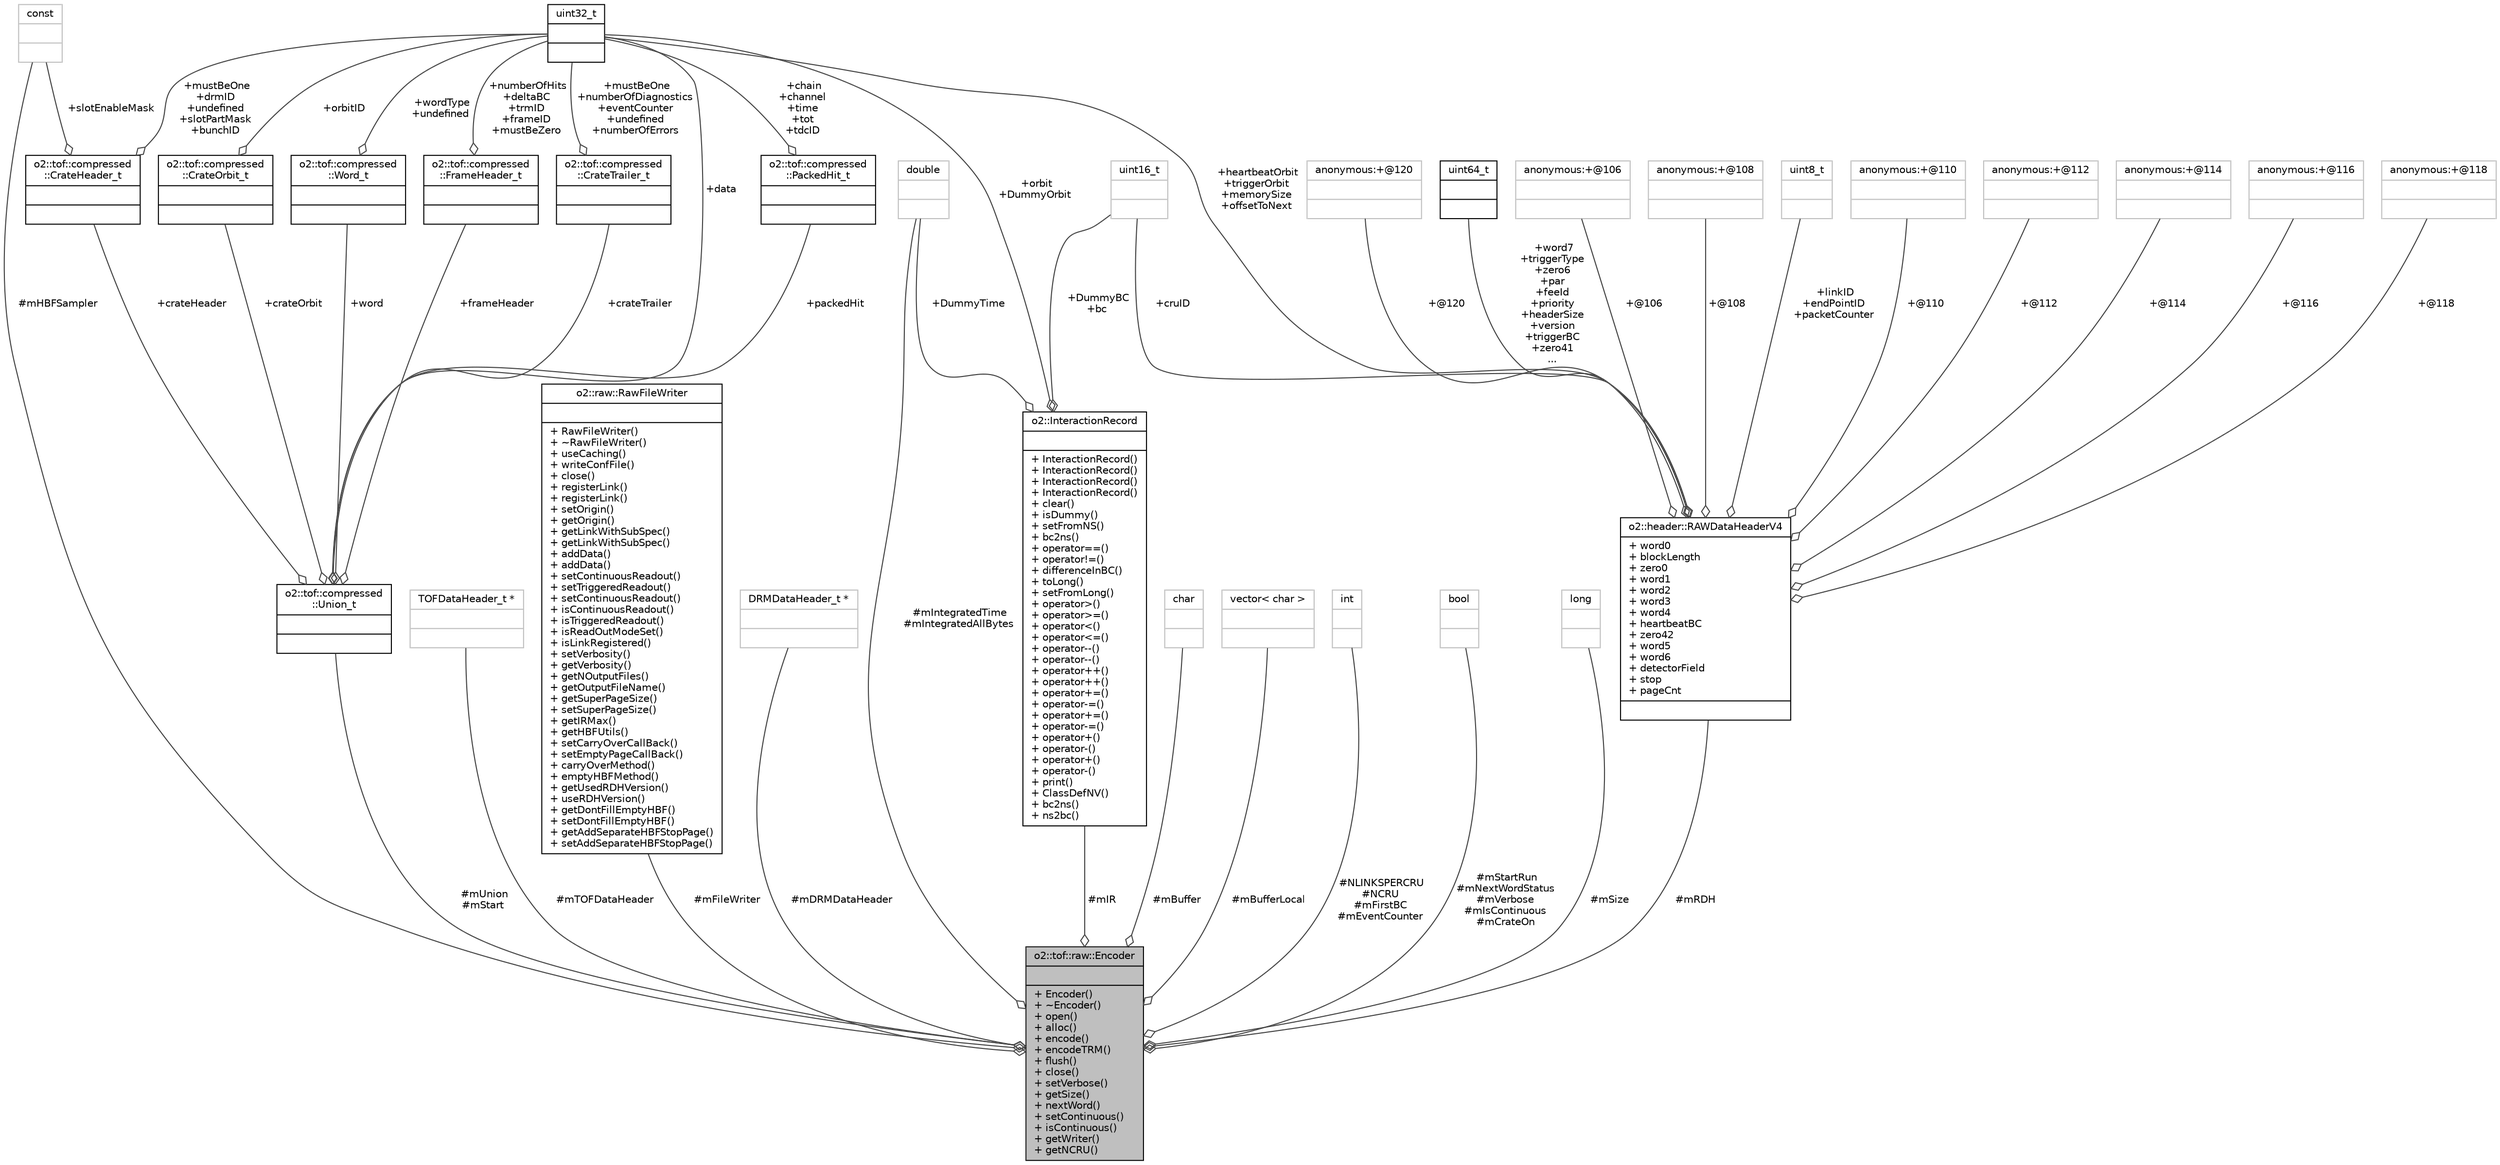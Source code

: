 digraph "o2::tof::raw::Encoder"
{
 // INTERACTIVE_SVG=YES
  bgcolor="transparent";
  edge [fontname="Helvetica",fontsize="10",labelfontname="Helvetica",labelfontsize="10"];
  node [fontname="Helvetica",fontsize="10",shape=record];
  Node1 [label="{o2::tof::raw::Encoder\n||+ Encoder()\l+ ~Encoder()\l+ open()\l+ alloc()\l+ encode()\l+ encodeTRM()\l+ flush()\l+ close()\l+ setVerbose()\l+ getSize()\l+ nextWord()\l+ setContinuous()\l+ isContinuous()\l+ getWriter()\l+ getNCRU()\l}",height=0.2,width=0.4,color="black", fillcolor="grey75", style="filled", fontcolor="black"];
  Node2 -> Node1 [color="grey25",fontsize="10",style="solid",label=" #mIR" ,arrowhead="odiamond",fontname="Helvetica"];
  Node2 [label="{o2::InteractionRecord\n||+ InteractionRecord()\l+ InteractionRecord()\l+ InteractionRecord()\l+ InteractionRecord()\l+ clear()\l+ isDummy()\l+ setFromNS()\l+ bc2ns()\l+ operator==()\l+ operator!=()\l+ differenceInBC()\l+ toLong()\l+ setFromLong()\l+ operator\>()\l+ operator\>=()\l+ operator\<()\l+ operator\<=()\l+ operator--()\l+ operator--()\l+ operator++()\l+ operator++()\l+ operator+=()\l+ operator-=()\l+ operator+=()\l+ operator-=()\l+ operator+()\l+ operator-()\l+ operator+()\l+ operator-()\l+ print()\l+ ClassDefNV()\l+ bc2ns()\l+ ns2bc()\l}",height=0.2,width=0.4,color="black",URL="$d1/d21/structo2_1_1InteractionRecord.html"];
  Node3 -> Node2 [color="grey25",fontsize="10",style="solid",label=" +DummyTime" ,arrowhead="odiamond",fontname="Helvetica"];
  Node3 [label="{double\n||}",height=0.2,width=0.4,color="grey75"];
  Node4 -> Node2 [color="grey25",fontsize="10",style="solid",label=" +DummyBC\n+bc" ,arrowhead="odiamond",fontname="Helvetica"];
  Node4 [label="{uint16_t\n||}",height=0.2,width=0.4,color="grey75"];
  Node5 -> Node2 [color="grey25",fontsize="10",style="solid",label=" +orbit\n+DummyOrbit" ,arrowhead="odiamond",fontname="Helvetica"];
  Node5 [label="{uint32_t\n||}",height=0.2,width=0.4,color="black",URL="$d3/d87/classuint32__t.html"];
  Node6 -> Node1 [color="grey25",fontsize="10",style="solid",label=" #mTOFDataHeader" ,arrowhead="odiamond",fontname="Helvetica"];
  Node6 [label="{TOFDataHeader_t *\n||}",height=0.2,width=0.4,color="grey75"];
  Node3 -> Node1 [color="grey25",fontsize="10",style="solid",label=" #mIntegratedTime\n#mIntegratedAllBytes" ,arrowhead="odiamond",fontname="Helvetica"];
  Node7 -> Node1 [color="grey25",fontsize="10",style="solid",label=" #mFileWriter" ,arrowhead="odiamond",fontname="Helvetica"];
  Node7 [label="{o2::raw::RawFileWriter\n||+ RawFileWriter()\l+ ~RawFileWriter()\l+ useCaching()\l+ writeConfFile()\l+ close()\l+ registerLink()\l+ registerLink()\l+ setOrigin()\l+ getOrigin()\l+ getLinkWithSubSpec()\l+ getLinkWithSubSpec()\l+ addData()\l+ addData()\l+ setContinuousReadout()\l+ setTriggeredReadout()\l+ setContinuousReadout()\l+ isContinuousReadout()\l+ isTriggeredReadout()\l+ isReadOutModeSet()\l+ isLinkRegistered()\l+ setVerbosity()\l+ getVerbosity()\l+ getNOutputFiles()\l+ getOutputFileName()\l+ getSuperPageSize()\l+ setSuperPageSize()\l+ getIRMax()\l+ getHBFUtils()\l+ setCarryOverCallBack()\l+ setEmptyPageCallBack()\l+ carryOverMethod()\l+ emptyHBFMethod()\l+ getUsedRDHVersion()\l+ useRDHVersion()\l+ getDontFillEmptyHBF()\l+ setDontFillEmptyHBF()\l+ getAddSeparateHBFStopPage()\l+ setAddSeparateHBFStopPage()\l}",height=0.2,width=0.4,color="black",URL="$d0/d0d/classo2_1_1raw_1_1RawFileWriter.html"];
  Node8 -> Node1 [color="grey25",fontsize="10",style="solid",label=" #mDRMDataHeader" ,arrowhead="odiamond",fontname="Helvetica"];
  Node8 [label="{DRMDataHeader_t *\n||}",height=0.2,width=0.4,color="grey75"];
  Node9 -> Node1 [color="grey25",fontsize="10",style="solid",label=" #mUnion\n#mStart" ,arrowhead="odiamond",fontname="Helvetica"];
  Node9 [label="{o2::tof::compressed\l::Union_t\n||}",height=0.2,width=0.4,color="black",URL="$df/dd7/uniono2_1_1tof_1_1compressed_1_1Union__t.html"];
  Node10 -> Node9 [color="grey25",fontsize="10",style="solid",label=" +packedHit" ,arrowhead="odiamond",fontname="Helvetica"];
  Node10 [label="{o2::tof::compressed\l::PackedHit_t\n||}",height=0.2,width=0.4,color="black",URL="$df/d87/structo2_1_1tof_1_1compressed_1_1PackedHit__t.html"];
  Node5 -> Node10 [color="grey25",fontsize="10",style="solid",label=" +chain\n+channel\n+time\n+tot\n+tdcID" ,arrowhead="odiamond",fontname="Helvetica"];
  Node11 -> Node9 [color="grey25",fontsize="10",style="solid",label=" +crateTrailer" ,arrowhead="odiamond",fontname="Helvetica"];
  Node11 [label="{o2::tof::compressed\l::CrateTrailer_t\n||}",height=0.2,width=0.4,color="black",URL="$dc/d31/structo2_1_1tof_1_1compressed_1_1CrateTrailer__t.html"];
  Node5 -> Node11 [color="grey25",fontsize="10",style="solid",label=" +mustBeOne\n+numberOfDiagnostics\n+eventCounter\n+undefined\n+numberOfErrors" ,arrowhead="odiamond",fontname="Helvetica"];
  Node12 -> Node9 [color="grey25",fontsize="10",style="solid",label=" +crateOrbit" ,arrowhead="odiamond",fontname="Helvetica"];
  Node12 [label="{o2::tof::compressed\l::CrateOrbit_t\n||}",height=0.2,width=0.4,color="black",URL="$d0/df7/structo2_1_1tof_1_1compressed_1_1CrateOrbit__t.html"];
  Node5 -> Node12 [color="grey25",fontsize="10",style="solid",label=" +orbitID" ,arrowhead="odiamond",fontname="Helvetica"];
  Node13 -> Node9 [color="grey25",fontsize="10",style="solid",label=" +word" ,arrowhead="odiamond",fontname="Helvetica"];
  Node13 [label="{o2::tof::compressed\l::Word_t\n||}",height=0.2,width=0.4,color="black",URL="$d5/d0d/structo2_1_1tof_1_1compressed_1_1Word__t.html"];
  Node5 -> Node13 [color="grey25",fontsize="10",style="solid",label=" +wordType\n+undefined" ,arrowhead="odiamond",fontname="Helvetica"];
  Node5 -> Node9 [color="grey25",fontsize="10",style="solid",label=" +data" ,arrowhead="odiamond",fontname="Helvetica"];
  Node14 -> Node9 [color="grey25",fontsize="10",style="solid",label=" +frameHeader" ,arrowhead="odiamond",fontname="Helvetica"];
  Node14 [label="{o2::tof::compressed\l::FrameHeader_t\n||}",height=0.2,width=0.4,color="black",URL="$df/d7e/structo2_1_1tof_1_1compressed_1_1FrameHeader__t.html"];
  Node5 -> Node14 [color="grey25",fontsize="10",style="solid",label=" +numberOfHits\n+deltaBC\n+trmID\n+frameID\n+mustBeZero" ,arrowhead="odiamond",fontname="Helvetica"];
  Node15 -> Node9 [color="grey25",fontsize="10",style="solid",label=" +crateHeader" ,arrowhead="odiamond",fontname="Helvetica"];
  Node15 [label="{o2::tof::compressed\l::CrateHeader_t\n||}",height=0.2,width=0.4,color="black",URL="$d5/da4/structo2_1_1tof_1_1compressed_1_1CrateHeader__t.html"];
  Node5 -> Node15 [color="grey25",fontsize="10",style="solid",label=" +mustBeOne\n+drmID\n+undefined\n+slotPartMask\n+bunchID" ,arrowhead="odiamond",fontname="Helvetica"];
  Node16 -> Node15 [color="grey25",fontsize="10",style="solid",label=" +slotEnableMask" ,arrowhead="odiamond",fontname="Helvetica"];
  Node16 [label="{const\n||}",height=0.2,width=0.4,color="grey75"];
  Node17 -> Node1 [color="grey25",fontsize="10",style="solid",label=" #mBuffer" ,arrowhead="odiamond",fontname="Helvetica"];
  Node17 [label="{char\n||}",height=0.2,width=0.4,color="grey75"];
  Node18 -> Node1 [color="grey25",fontsize="10",style="solid",label=" #mBufferLocal" ,arrowhead="odiamond",fontname="Helvetica"];
  Node18 [label="{vector\< char \>\n||}",height=0.2,width=0.4,color="grey75"];
  Node19 -> Node1 [color="grey25",fontsize="10",style="solid",label=" #NLINKSPERCRU\n#NCRU\n#mFirstBC\n#mEventCounter" ,arrowhead="odiamond",fontname="Helvetica"];
  Node19 [label="{int\n||}",height=0.2,width=0.4,color="grey75"];
  Node20 -> Node1 [color="grey25",fontsize="10",style="solid",label=" #mStartRun\n#mNextWordStatus\n#mVerbose\n#mIsContinuous\n#mCrateOn" ,arrowhead="odiamond",fontname="Helvetica"];
  Node20 [label="{bool\n||}",height=0.2,width=0.4,color="grey75"];
  Node21 -> Node1 [color="grey25",fontsize="10",style="solid",label=" #mSize" ,arrowhead="odiamond",fontname="Helvetica"];
  Node21 [label="{long\n||}",height=0.2,width=0.4,color="grey75"];
  Node16 -> Node1 [color="grey25",fontsize="10",style="solid",label=" #mHBFSampler" ,arrowhead="odiamond",fontname="Helvetica"];
  Node22 -> Node1 [color="grey25",fontsize="10",style="solid",label=" #mRDH" ,arrowhead="odiamond",fontname="Helvetica"];
  Node22 [label="{o2::header::RAWDataHeaderV4\n|+ word0\l+ blockLength\l+ zero0\l+ word1\l+ word2\l+ word3\l+ word4\l+ heartbeatBC\l+ zero42\l+ word5\l+ word6\l+ detectorField\l+ stop\l+ pageCnt\l|}",height=0.2,width=0.4,color="black",URL="$d8/d47/structo2_1_1header_1_1RAWDataHeaderV4.html"];
  Node23 -> Node22 [color="grey25",fontsize="10",style="solid",label=" +@120" ,arrowhead="odiamond",fontname="Helvetica"];
  Node23 [label="{anonymous:+@120\n||}",height=0.2,width=0.4,color="grey75"];
  Node24 -> Node22 [color="grey25",fontsize="10",style="solid",label=" +word7\n+triggerType\n+zero6\n+par\n+feeId\n+priority\n+headerSize\n+version\n+triggerBC\n+zero41\n..." ,arrowhead="odiamond",fontname="Helvetica"];
  Node24 [label="{uint64_t\n||}",height=0.2,width=0.4,color="black",URL="$d6/d30/classuint64__t.html"];
  Node4 -> Node22 [color="grey25",fontsize="10",style="solid",label=" +cruID" ,arrowhead="odiamond",fontname="Helvetica"];
  Node25 -> Node22 [color="grey25",fontsize="10",style="solid",label=" +@106" ,arrowhead="odiamond",fontname="Helvetica"];
  Node25 [label="{anonymous:+@106\n||}",height=0.2,width=0.4,color="grey75"];
  Node26 -> Node22 [color="grey25",fontsize="10",style="solid",label=" +@108" ,arrowhead="odiamond",fontname="Helvetica"];
  Node26 [label="{anonymous:+@108\n||}",height=0.2,width=0.4,color="grey75"];
  Node27 -> Node22 [color="grey25",fontsize="10",style="solid",label=" +linkID\n+endPointID\n+packetCounter" ,arrowhead="odiamond",fontname="Helvetica"];
  Node27 [label="{uint8_t\n||}",height=0.2,width=0.4,color="grey75"];
  Node28 -> Node22 [color="grey25",fontsize="10",style="solid",label=" +@110" ,arrowhead="odiamond",fontname="Helvetica"];
  Node28 [label="{anonymous:+@110\n||}",height=0.2,width=0.4,color="grey75"];
  Node5 -> Node22 [color="grey25",fontsize="10",style="solid",label=" +heartbeatOrbit\n+triggerOrbit\n+memorySize\n+offsetToNext" ,arrowhead="odiamond",fontname="Helvetica"];
  Node29 -> Node22 [color="grey25",fontsize="10",style="solid",label=" +@112" ,arrowhead="odiamond",fontname="Helvetica"];
  Node29 [label="{anonymous:+@112\n||}",height=0.2,width=0.4,color="grey75"];
  Node30 -> Node22 [color="grey25",fontsize="10",style="solid",label=" +@114" ,arrowhead="odiamond",fontname="Helvetica"];
  Node30 [label="{anonymous:+@114\n||}",height=0.2,width=0.4,color="grey75"];
  Node31 -> Node22 [color="grey25",fontsize="10",style="solid",label=" +@116" ,arrowhead="odiamond",fontname="Helvetica"];
  Node31 [label="{anonymous:+@116\n||}",height=0.2,width=0.4,color="grey75"];
  Node32 -> Node22 [color="grey25",fontsize="10",style="solid",label=" +@118" ,arrowhead="odiamond",fontname="Helvetica"];
  Node32 [label="{anonymous:+@118\n||}",height=0.2,width=0.4,color="grey75"];
}
